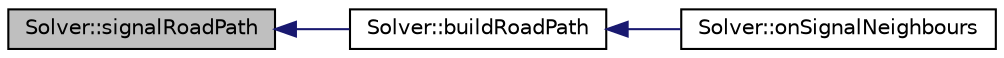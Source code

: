 digraph "Solver::signalRoadPath"
{
 // INTERACTIVE_SVG=YES
  bgcolor="transparent";
  edge [fontname="Helvetica",fontsize="10",labelfontname="Helvetica",labelfontsize="10"];
  node [fontname="Helvetica",fontsize="10",shape=record];
  rankdir="LR";
  Node1 [label="Solver::signalRoadPath",height=0.2,width=0.4,color="black", fillcolor="grey75", style="filled", fontcolor="black"];
  Node1 -> Node2 [dir="back",color="midnightblue",fontsize="10",style="solid",fontname="Helvetica"];
  Node2 [label="Solver::buildRoadPath",height=0.2,width=0.4,color="black",URL="$class_solver.html#a69e11a5cede2377d8151620160918aab"];
  Node2 -> Node3 [dir="back",color="midnightblue",fontsize="10",style="solid",fontname="Helvetica"];
  Node3 [label="Solver::onSignalNeighbours",height=0.2,width=0.4,color="black",URL="$class_solver.html#a2abdc34ec29d4301a7219375f6e5ec84"];
}
